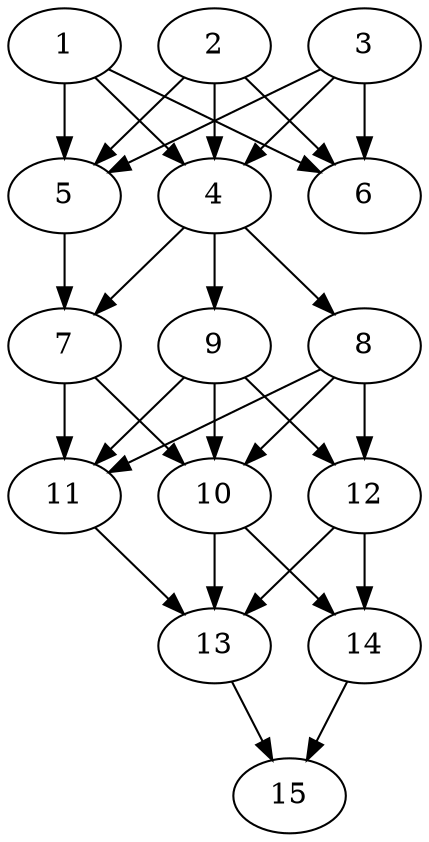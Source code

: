 // DAG automatically generated by daggen at Thu Oct  3 13:59:26 2019
// ./daggen --dot -n 15 --ccr 0.4 --fat 0.5 --regular 0.9 --density 0.9 --mindata 5242880 --maxdata 52428800 
digraph G {
  1 [size="129313280", alpha="0.08", expect_size="51725312"] 
  1 -> 4 [size ="51725312"]
  1 -> 5 [size ="51725312"]
  1 -> 6 [size ="51725312"]
  2 [size="89628160", alpha="0.01", expect_size="35851264"] 
  2 -> 4 [size ="35851264"]
  2 -> 5 [size ="35851264"]
  2 -> 6 [size ="35851264"]
  3 [size="61946880", alpha="0.20", expect_size="24778752"] 
  3 -> 4 [size ="24778752"]
  3 -> 5 [size ="24778752"]
  3 -> 6 [size ="24778752"]
  4 [size="75686400", alpha="0.19", expect_size="30274560"] 
  4 -> 7 [size ="30274560"]
  4 -> 8 [size ="30274560"]
  4 -> 9 [size ="30274560"]
  5 [size="30855680", alpha="0.13", expect_size="12342272"] 
  5 -> 7 [size ="12342272"]
  6 [size="101652480", alpha="0.11", expect_size="40660992"] 
  7 [size="97600000", alpha="0.11", expect_size="39040000"] 
  7 -> 10 [size ="39040000"]
  7 -> 11 [size ="39040000"]
  8 [size="27389440", alpha="0.05", expect_size="10955776"] 
  8 -> 10 [size ="10955776"]
  8 -> 11 [size ="10955776"]
  8 -> 12 [size ="10955776"]
  9 [size="53401600", alpha="0.17", expect_size="21360640"] 
  9 -> 10 [size ="21360640"]
  9 -> 11 [size ="21360640"]
  9 -> 12 [size ="21360640"]
  10 [size="118074880", alpha="0.20", expect_size="47229952"] 
  10 -> 13 [size ="47229952"]
  10 -> 14 [size ="47229952"]
  11 [size="89108480", alpha="0.18", expect_size="35643392"] 
  11 -> 13 [size ="35643392"]
  12 [size="16701440", alpha="0.07", expect_size="6680576"] 
  12 -> 13 [size ="6680576"]
  12 -> 14 [size ="6680576"]
  13 [size="22277120", alpha="0.04", expect_size="8910848"] 
  13 -> 15 [size ="8910848"]
  14 [size="20044800", alpha="0.00", expect_size="8017920"] 
  14 -> 15 [size ="8017920"]
  15 [size="14292480", alpha="0.08", expect_size="5716992"] 
}
